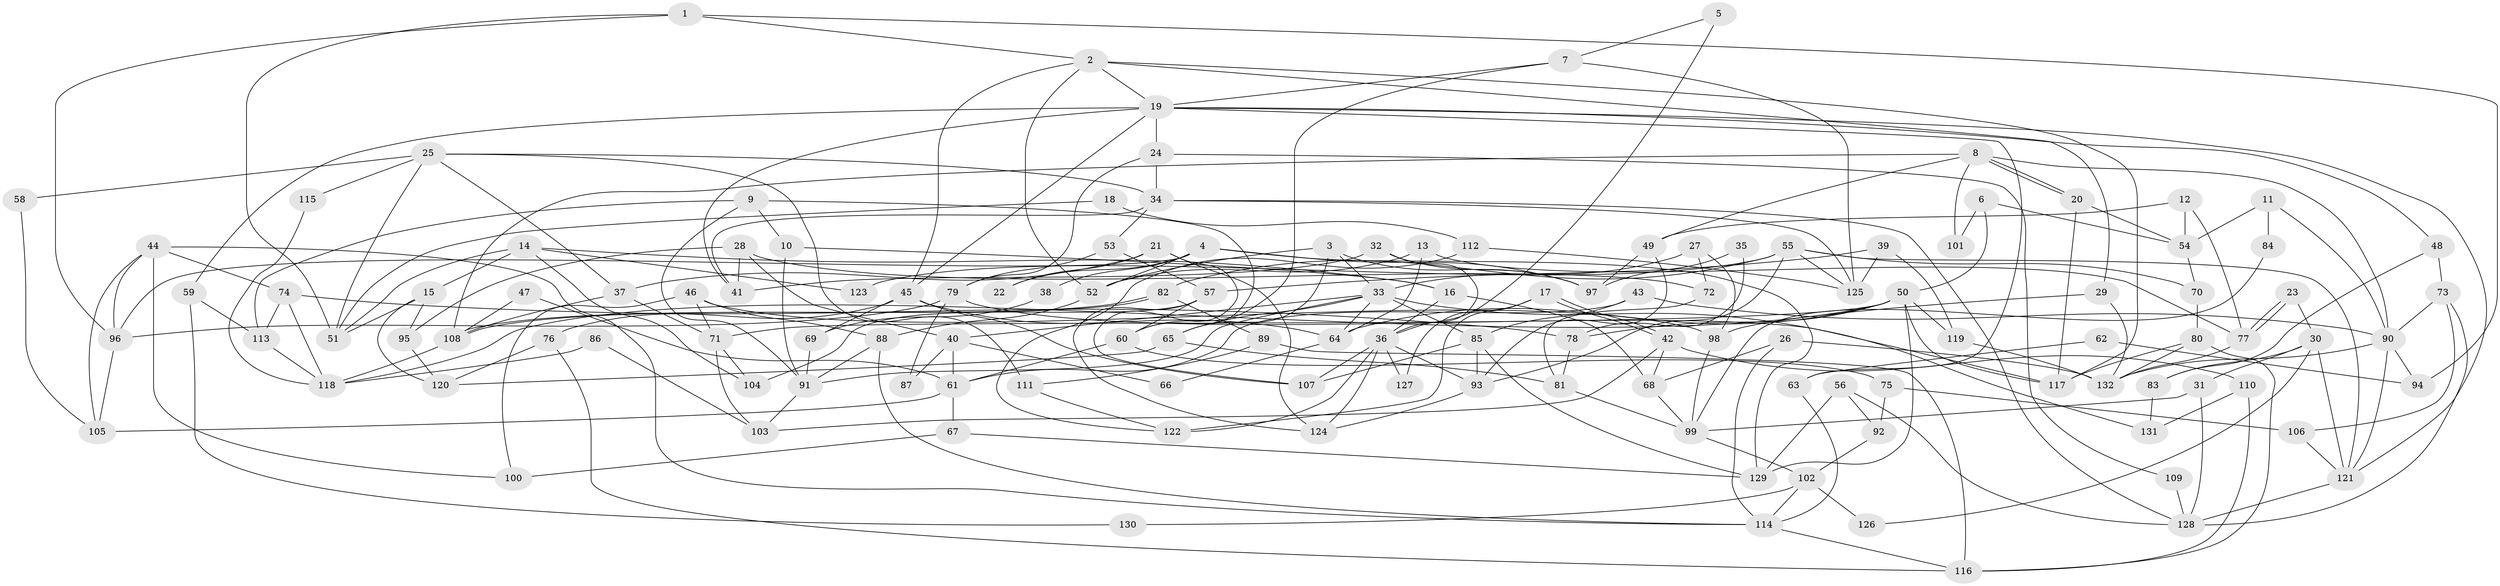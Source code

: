// Generated by graph-tools (version 1.1) at 2025/51/03/09/25 04:51:21]
// undirected, 132 vertices, 264 edges
graph export_dot {
graph [start="1"]
  node [color=gray90,style=filled];
  1;
  2;
  3;
  4;
  5;
  6;
  7;
  8;
  9;
  10;
  11;
  12;
  13;
  14;
  15;
  16;
  17;
  18;
  19;
  20;
  21;
  22;
  23;
  24;
  25;
  26;
  27;
  28;
  29;
  30;
  31;
  32;
  33;
  34;
  35;
  36;
  37;
  38;
  39;
  40;
  41;
  42;
  43;
  44;
  45;
  46;
  47;
  48;
  49;
  50;
  51;
  52;
  53;
  54;
  55;
  56;
  57;
  58;
  59;
  60;
  61;
  62;
  63;
  64;
  65;
  66;
  67;
  68;
  69;
  70;
  71;
  72;
  73;
  74;
  75;
  76;
  77;
  78;
  79;
  80;
  81;
  82;
  83;
  84;
  85;
  86;
  87;
  88;
  89;
  90;
  91;
  92;
  93;
  94;
  95;
  96;
  97;
  98;
  99;
  100;
  101;
  102;
  103;
  104;
  105;
  106;
  107;
  108;
  109;
  110;
  111;
  112;
  113;
  114;
  115;
  116;
  117;
  118;
  119;
  120;
  121;
  122;
  123;
  124;
  125;
  126;
  127;
  128;
  129;
  130;
  131;
  132;
  1 -- 96;
  1 -- 2;
  1 -- 51;
  1 -- 94;
  2 -- 29;
  2 -- 52;
  2 -- 19;
  2 -- 45;
  2 -- 117;
  3 -- 33;
  3 -- 52;
  3 -- 65;
  3 -- 97;
  4 -- 97;
  4 -- 129;
  4 -- 22;
  4 -- 38;
  4 -- 52;
  4 -- 96;
  5 -- 36;
  5 -- 7;
  6 -- 50;
  6 -- 54;
  6 -- 101;
  7 -- 19;
  7 -- 60;
  7 -- 125;
  8 -- 20;
  8 -- 20;
  8 -- 49;
  8 -- 90;
  8 -- 101;
  8 -- 108;
  9 -- 113;
  9 -- 60;
  9 -- 10;
  9 -- 91;
  10 -- 91;
  10 -- 16;
  11 -- 54;
  11 -- 90;
  11 -- 84;
  12 -- 77;
  12 -- 49;
  12 -- 54;
  13 -- 64;
  13 -- 77;
  13 -- 52;
  14 -- 16;
  14 -- 104;
  14 -- 15;
  14 -- 51;
  14 -- 123;
  15 -- 51;
  15 -- 95;
  15 -- 120;
  16 -- 68;
  16 -- 36;
  17 -- 42;
  17 -- 42;
  17 -- 122;
  17 -- 127;
  18 -- 51;
  18 -- 112;
  19 -- 41;
  19 -- 24;
  19 -- 45;
  19 -- 48;
  19 -- 59;
  19 -- 63;
  19 -- 121;
  20 -- 117;
  20 -- 54;
  21 -- 107;
  21 -- 37;
  21 -- 22;
  21 -- 124;
  23 -- 77;
  23 -- 77;
  23 -- 30;
  24 -- 79;
  24 -- 34;
  24 -- 109;
  25 -- 34;
  25 -- 51;
  25 -- 37;
  25 -- 58;
  25 -- 111;
  25 -- 115;
  26 -- 114;
  26 -- 132;
  26 -- 68;
  27 -- 72;
  27 -- 98;
  27 -- 33;
  28 -- 40;
  28 -- 95;
  28 -- 41;
  28 -- 72;
  29 -- 98;
  29 -- 132;
  30 -- 121;
  30 -- 83;
  30 -- 31;
  30 -- 126;
  31 -- 128;
  31 -- 99;
  32 -- 36;
  32 -- 41;
  32 -- 97;
  33 -- 91;
  33 -- 40;
  33 -- 64;
  33 -- 65;
  33 -- 85;
  33 -- 131;
  34 -- 125;
  34 -- 41;
  34 -- 53;
  34 -- 128;
  35 -- 97;
  35 -- 78;
  36 -- 107;
  36 -- 93;
  36 -- 122;
  36 -- 124;
  36 -- 127;
  37 -- 108;
  37 -- 71;
  38 -- 69;
  39 -- 119;
  39 -- 57;
  39 -- 125;
  40 -- 61;
  40 -- 66;
  40 -- 87;
  42 -- 103;
  42 -- 68;
  42 -- 110;
  43 -- 90;
  43 -- 85;
  43 -- 61;
  44 -- 74;
  44 -- 96;
  44 -- 100;
  44 -- 105;
  44 -- 114;
  45 -- 64;
  45 -- 69;
  45 -- 76;
  45 -- 107;
  46 -- 88;
  46 -- 100;
  46 -- 71;
  46 -- 98;
  47 -- 108;
  47 -- 61;
  48 -- 73;
  48 -- 83;
  49 -- 93;
  49 -- 97;
  50 -- 64;
  50 -- 71;
  50 -- 78;
  50 -- 117;
  50 -- 118;
  50 -- 119;
  50 -- 129;
  52 -- 88;
  53 -- 57;
  53 -- 79;
  54 -- 70;
  55 -- 125;
  55 -- 93;
  55 -- 70;
  55 -- 82;
  55 -- 121;
  55 -- 123;
  56 -- 128;
  56 -- 129;
  56 -- 92;
  57 -- 124;
  57 -- 60;
  57 -- 104;
  58 -- 105;
  59 -- 113;
  59 -- 130;
  60 -- 61;
  60 -- 75;
  61 -- 105;
  61 -- 67;
  62 -- 94;
  62 -- 63;
  63 -- 114;
  64 -- 66;
  65 -- 81;
  65 -- 120;
  67 -- 129;
  67 -- 100;
  68 -- 99;
  69 -- 91;
  70 -- 80;
  71 -- 103;
  71 -- 104;
  72 -- 81;
  73 -- 128;
  73 -- 90;
  73 -- 106;
  74 -- 78;
  74 -- 118;
  74 -- 113;
  75 -- 106;
  75 -- 92;
  76 -- 120;
  76 -- 116;
  77 -- 132;
  78 -- 81;
  79 -- 117;
  79 -- 87;
  79 -- 96;
  80 -- 117;
  80 -- 116;
  80 -- 132;
  81 -- 99;
  82 -- 108;
  82 -- 108;
  82 -- 89;
  83 -- 131;
  84 -- 99;
  85 -- 93;
  85 -- 107;
  85 -- 129;
  86 -- 103;
  86 -- 118;
  88 -- 114;
  88 -- 91;
  89 -- 116;
  89 -- 111;
  90 -- 121;
  90 -- 94;
  90 -- 132;
  91 -- 103;
  92 -- 102;
  93 -- 124;
  95 -- 120;
  96 -- 105;
  98 -- 99;
  99 -- 102;
  102 -- 114;
  102 -- 126;
  102 -- 130;
  106 -- 121;
  108 -- 118;
  109 -- 128;
  110 -- 116;
  110 -- 131;
  111 -- 122;
  112 -- 125;
  112 -- 122;
  113 -- 118;
  114 -- 116;
  115 -- 118;
  119 -- 132;
  121 -- 128;
}

